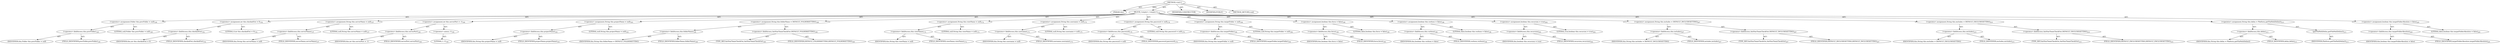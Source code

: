digraph "&lt;init&gt;" {  
"111669149739" [label = <(METHOD,&lt;init&gt;)> ]
"115964117079" [label = <(PARAM,this)> ]
"25769803869" [label = <(BLOCK,&lt;empty&gt;,&lt;empty&gt;)<SUB>114</SUB>> ]
"30064771527" [label = <(&lt;operator&gt;.assignment,Folder this.prevFolder = null)<SUB>149</SUB>> ]
"30064771528" [label = <(&lt;operator&gt;.fieldAccess,this.prevFolder)<SUB>149</SUB>> ]
"68719477137" [label = <(IDENTIFIER,this,Folder this.prevFolder = null)> ]
"55834574914" [label = <(FIELD_IDENTIFIER,prevFolder,prevFolder)<SUB>149</SUB>> ]
"90194313305" [label = <(LITERAL,null,Folder this.prevFolder = null)<SUB>149</SUB>> ]
"30064771529" [label = <(&lt;operator&gt;.assignment,int this.checkedOut = 0)<SUB>152</SUB>> ]
"30064771530" [label = <(&lt;operator&gt;.fieldAccess,this.checkedOut)<SUB>152</SUB>> ]
"68719477138" [label = <(IDENTIFIER,this,int this.checkedOut = 0)> ]
"55834574915" [label = <(FIELD_IDENTIFIER,checkedOut,checkedOut)<SUB>152</SUB>> ]
"90194313306" [label = <(LITERAL,0,int this.checkedOut = 0)<SUB>152</SUB>> ]
"30064771531" [label = <(&lt;operator&gt;.assignment,String this.serverName = null)<SUB>157</SUB>> ]
"30064771532" [label = <(&lt;operator&gt;.fieldAccess,this.serverName)<SUB>157</SUB>> ]
"68719477139" [label = <(IDENTIFIER,this,String this.serverName = null)> ]
"55834574916" [label = <(FIELD_IDENTIFIER,serverName,serverName)<SUB>157</SUB>> ]
"90194313307" [label = <(LITERAL,null,String this.serverName = null)<SUB>157</SUB>> ]
"30064771533" [label = <(&lt;operator&gt;.assignment,int this.serverPort = -1)<SUB>160</SUB>> ]
"30064771534" [label = <(&lt;operator&gt;.fieldAccess,this.serverPort)<SUB>160</SUB>> ]
"68719477140" [label = <(IDENTIFIER,this,int this.serverPort = -1)> ]
"55834574917" [label = <(FIELD_IDENTIFIER,serverPort,serverPort)<SUB>160</SUB>> ]
"30064771535" [label = <(&lt;operator&gt;.minus,-1)<SUB>160</SUB>> ]
"90194313308" [label = <(LITERAL,1,-1)<SUB>160</SUB>> ]
"30064771536" [label = <(&lt;operator&gt;.assignment,String this.projectName = null)<SUB>163</SUB>> ]
"30064771537" [label = <(&lt;operator&gt;.fieldAccess,this.projectName)<SUB>163</SUB>> ]
"68719477141" [label = <(IDENTIFIER,this,String this.projectName = null)> ]
"55834574918" [label = <(FIELD_IDENTIFIER,projectName,projectName)<SUB>163</SUB>> ]
"90194313309" [label = <(LITERAL,null,String this.projectName = null)<SUB>163</SUB>> ]
"30064771538" [label = <(&lt;operator&gt;.assignment,String this.folderName = DEFAULT_FOLDERSETTING)<SUB>169</SUB>> ]
"30064771539" [label = <(&lt;operator&gt;.fieldAccess,this.folderName)<SUB>169</SUB>> ]
"68719477142" [label = <(IDENTIFIER,this,String this.folderName = DEFAULT_FOLDERSETTING)> ]
"55834574919" [label = <(FIELD_IDENTIFIER,folderName,folderName)<SUB>169</SUB>> ]
"30064771540" [label = <(&lt;operator&gt;.fieldAccess,AntStarTeamCheckOut.DEFAULT_FOLDERSETTING)<SUB>169</SUB>> ]
"180388626436" [label = <(TYPE_REF,AntStarTeamCheckOut,AntStarTeamCheckOut)<SUB>169</SUB>> ]
"55834574920" [label = <(FIELD_IDENTIFIER,DEFAULT_FOLDERSETTING,DEFAULT_FOLDERSETTING)<SUB>169</SUB>> ]
"30064771541" [label = <(&lt;operator&gt;.assignment,String this.viewName = null)<SUB>172</SUB>> ]
"30064771542" [label = <(&lt;operator&gt;.fieldAccess,this.viewName)<SUB>172</SUB>> ]
"68719477143" [label = <(IDENTIFIER,this,String this.viewName = null)> ]
"55834574921" [label = <(FIELD_IDENTIFIER,viewName,viewName)<SUB>172</SUB>> ]
"90194313310" [label = <(LITERAL,null,String this.viewName = null)<SUB>172</SUB>> ]
"30064771543" [label = <(&lt;operator&gt;.assignment,String this.username = null)<SUB>175</SUB>> ]
"30064771544" [label = <(&lt;operator&gt;.fieldAccess,this.username)<SUB>175</SUB>> ]
"68719477144" [label = <(IDENTIFIER,this,String this.username = null)> ]
"55834574922" [label = <(FIELD_IDENTIFIER,username,username)<SUB>175</SUB>> ]
"90194313311" [label = <(LITERAL,null,String this.username = null)<SUB>175</SUB>> ]
"30064771545" [label = <(&lt;operator&gt;.assignment,String this.password = null)<SUB>178</SUB>> ]
"30064771546" [label = <(&lt;operator&gt;.fieldAccess,this.password)<SUB>178</SUB>> ]
"68719477145" [label = <(IDENTIFIER,this,String this.password = null)> ]
"55834574923" [label = <(FIELD_IDENTIFIER,password,password)<SUB>178</SUB>> ]
"90194313312" [label = <(LITERAL,null,String this.password = null)<SUB>178</SUB>> ]
"30064771547" [label = <(&lt;operator&gt;.assignment,String this.targetFolder = null)<SUB>184</SUB>> ]
"30064771548" [label = <(&lt;operator&gt;.fieldAccess,this.targetFolder)<SUB>184</SUB>> ]
"68719477146" [label = <(IDENTIFIER,this,String this.targetFolder = null)> ]
"55834574924" [label = <(FIELD_IDENTIFIER,targetFolder,targetFolder)<SUB>184</SUB>> ]
"90194313313" [label = <(LITERAL,null,String this.targetFolder = null)<SUB>184</SUB>> ]
"30064771549" [label = <(&lt;operator&gt;.assignment,boolean this.force = false)<SUB>190</SUB>> ]
"30064771550" [label = <(&lt;operator&gt;.fieldAccess,this.force)<SUB>190</SUB>> ]
"68719477147" [label = <(IDENTIFIER,this,boolean this.force = false)> ]
"55834574925" [label = <(FIELD_IDENTIFIER,force,force)<SUB>190</SUB>> ]
"90194313314" [label = <(LITERAL,false,boolean this.force = false)<SUB>190</SUB>> ]
"30064771551" [label = <(&lt;operator&gt;.assignment,boolean this.verbose = false)<SUB>196</SUB>> ]
"30064771552" [label = <(&lt;operator&gt;.fieldAccess,this.verbose)<SUB>196</SUB>> ]
"68719477148" [label = <(IDENTIFIER,this,boolean this.verbose = false)> ]
"55834574926" [label = <(FIELD_IDENTIFIER,verbose,verbose)<SUB>196</SUB>> ]
"90194313315" [label = <(LITERAL,false,boolean this.verbose = false)<SUB>196</SUB>> ]
"30064771553" [label = <(&lt;operator&gt;.assignment,boolean this.recursion = true)<SUB>202</SUB>> ]
"30064771554" [label = <(&lt;operator&gt;.fieldAccess,this.recursion)<SUB>202</SUB>> ]
"68719477149" [label = <(IDENTIFIER,this,boolean this.recursion = true)> ]
"55834574927" [label = <(FIELD_IDENTIFIER,recursion,recursion)<SUB>202</SUB>> ]
"90194313316" [label = <(LITERAL,true,boolean this.recursion = true)<SUB>202</SUB>> ]
"30064771555" [label = <(&lt;operator&gt;.assignment,String this.includes = DEFAULT_INCLUDESETTING)<SUB>207</SUB>> ]
"30064771556" [label = <(&lt;operator&gt;.fieldAccess,this.includes)<SUB>207</SUB>> ]
"68719477150" [label = <(IDENTIFIER,this,String this.includes = DEFAULT_INCLUDESETTING)> ]
"55834574928" [label = <(FIELD_IDENTIFIER,includes,includes)<SUB>207</SUB>> ]
"30064771557" [label = <(&lt;operator&gt;.fieldAccess,AntStarTeamCheckOut.DEFAULT_INCLUDESETTING)<SUB>207</SUB>> ]
"180388626437" [label = <(TYPE_REF,AntStarTeamCheckOut,AntStarTeamCheckOut)<SUB>207</SUB>> ]
"55834574929" [label = <(FIELD_IDENTIFIER,DEFAULT_INCLUDESETTING,DEFAULT_INCLUDESETTING)<SUB>207</SUB>> ]
"30064771558" [label = <(&lt;operator&gt;.assignment,String this.excludes = DEFAULT_EXCLUDESETTING)<SUB>210</SUB>> ]
"30064771559" [label = <(&lt;operator&gt;.fieldAccess,this.excludes)<SUB>210</SUB>> ]
"68719477151" [label = <(IDENTIFIER,this,String this.excludes = DEFAULT_EXCLUDESETTING)> ]
"55834574930" [label = <(FIELD_IDENTIFIER,excludes,excludes)<SUB>210</SUB>> ]
"30064771560" [label = <(&lt;operator&gt;.fieldAccess,AntStarTeamCheckOut.DEFAULT_EXCLUDESETTING)<SUB>210</SUB>> ]
"180388626438" [label = <(TYPE_REF,AntStarTeamCheckOut,AntStarTeamCheckOut)<SUB>210</SUB>> ]
"55834574931" [label = <(FIELD_IDENTIFIER,DEFAULT_EXCLUDESETTING,DEFAULT_EXCLUDESETTING)<SUB>210</SUB>> ]
"30064771561" [label = <(&lt;operator&gt;.assignment,String this.delim = Platform.getFilePathDelim())<SUB>213</SUB>> ]
"30064771562" [label = <(&lt;operator&gt;.fieldAccess,this.delim)<SUB>213</SUB>> ]
"68719477152" [label = <(IDENTIFIER,this,String this.delim = Platform.getFilePathDelim())> ]
"55834574932" [label = <(FIELD_IDENTIFIER,delim,delim)<SUB>213</SUB>> ]
"30064771563" [label = <(getFilePathDelim,getFilePathDelim())<SUB>213</SUB>> ]
"68719477153" [label = <(IDENTIFIER,Platform,getFilePathDelim())<SUB>213</SUB>> ]
"30064771564" [label = <(&lt;operator&gt;.assignment,boolean this.targetFolderAbsolute = false)<SUB>220</SUB>> ]
"30064771565" [label = <(&lt;operator&gt;.fieldAccess,this.targetFolderAbsolute)<SUB>220</SUB>> ]
"68719477154" [label = <(IDENTIFIER,this,boolean this.targetFolderAbsolute = false)> ]
"55834574933" [label = <(FIELD_IDENTIFIER,targetFolderAbsolute,targetFolderAbsolute)<SUB>220</SUB>> ]
"90194313317" [label = <(LITERAL,false,boolean this.targetFolderAbsolute = false)<SUB>220</SUB>> ]
"133143986285" [label = <(MODIFIER,CONSTRUCTOR)> ]
"133143986286" [label = <(MODIFIER,PUBLIC)> ]
"128849018923" [label = <(METHOD_RETURN,void)> ]
  "111669149739" -> "115964117079"  [ label = "AST: "] 
  "111669149739" -> "25769803869"  [ label = "AST: "] 
  "111669149739" -> "133143986285"  [ label = "AST: "] 
  "111669149739" -> "133143986286"  [ label = "AST: "] 
  "111669149739" -> "128849018923"  [ label = "AST: "] 
  "25769803869" -> "30064771527"  [ label = "AST: "] 
  "25769803869" -> "30064771529"  [ label = "AST: "] 
  "25769803869" -> "30064771531"  [ label = "AST: "] 
  "25769803869" -> "30064771533"  [ label = "AST: "] 
  "25769803869" -> "30064771536"  [ label = "AST: "] 
  "25769803869" -> "30064771538"  [ label = "AST: "] 
  "25769803869" -> "30064771541"  [ label = "AST: "] 
  "25769803869" -> "30064771543"  [ label = "AST: "] 
  "25769803869" -> "30064771545"  [ label = "AST: "] 
  "25769803869" -> "30064771547"  [ label = "AST: "] 
  "25769803869" -> "30064771549"  [ label = "AST: "] 
  "25769803869" -> "30064771551"  [ label = "AST: "] 
  "25769803869" -> "30064771553"  [ label = "AST: "] 
  "25769803869" -> "30064771555"  [ label = "AST: "] 
  "25769803869" -> "30064771558"  [ label = "AST: "] 
  "25769803869" -> "30064771561"  [ label = "AST: "] 
  "25769803869" -> "30064771564"  [ label = "AST: "] 
  "30064771527" -> "30064771528"  [ label = "AST: "] 
  "30064771527" -> "90194313305"  [ label = "AST: "] 
  "30064771528" -> "68719477137"  [ label = "AST: "] 
  "30064771528" -> "55834574914"  [ label = "AST: "] 
  "30064771529" -> "30064771530"  [ label = "AST: "] 
  "30064771529" -> "90194313306"  [ label = "AST: "] 
  "30064771530" -> "68719477138"  [ label = "AST: "] 
  "30064771530" -> "55834574915"  [ label = "AST: "] 
  "30064771531" -> "30064771532"  [ label = "AST: "] 
  "30064771531" -> "90194313307"  [ label = "AST: "] 
  "30064771532" -> "68719477139"  [ label = "AST: "] 
  "30064771532" -> "55834574916"  [ label = "AST: "] 
  "30064771533" -> "30064771534"  [ label = "AST: "] 
  "30064771533" -> "30064771535"  [ label = "AST: "] 
  "30064771534" -> "68719477140"  [ label = "AST: "] 
  "30064771534" -> "55834574917"  [ label = "AST: "] 
  "30064771535" -> "90194313308"  [ label = "AST: "] 
  "30064771536" -> "30064771537"  [ label = "AST: "] 
  "30064771536" -> "90194313309"  [ label = "AST: "] 
  "30064771537" -> "68719477141"  [ label = "AST: "] 
  "30064771537" -> "55834574918"  [ label = "AST: "] 
  "30064771538" -> "30064771539"  [ label = "AST: "] 
  "30064771538" -> "30064771540"  [ label = "AST: "] 
  "30064771539" -> "68719477142"  [ label = "AST: "] 
  "30064771539" -> "55834574919"  [ label = "AST: "] 
  "30064771540" -> "180388626436"  [ label = "AST: "] 
  "30064771540" -> "55834574920"  [ label = "AST: "] 
  "30064771541" -> "30064771542"  [ label = "AST: "] 
  "30064771541" -> "90194313310"  [ label = "AST: "] 
  "30064771542" -> "68719477143"  [ label = "AST: "] 
  "30064771542" -> "55834574921"  [ label = "AST: "] 
  "30064771543" -> "30064771544"  [ label = "AST: "] 
  "30064771543" -> "90194313311"  [ label = "AST: "] 
  "30064771544" -> "68719477144"  [ label = "AST: "] 
  "30064771544" -> "55834574922"  [ label = "AST: "] 
  "30064771545" -> "30064771546"  [ label = "AST: "] 
  "30064771545" -> "90194313312"  [ label = "AST: "] 
  "30064771546" -> "68719477145"  [ label = "AST: "] 
  "30064771546" -> "55834574923"  [ label = "AST: "] 
  "30064771547" -> "30064771548"  [ label = "AST: "] 
  "30064771547" -> "90194313313"  [ label = "AST: "] 
  "30064771548" -> "68719477146"  [ label = "AST: "] 
  "30064771548" -> "55834574924"  [ label = "AST: "] 
  "30064771549" -> "30064771550"  [ label = "AST: "] 
  "30064771549" -> "90194313314"  [ label = "AST: "] 
  "30064771550" -> "68719477147"  [ label = "AST: "] 
  "30064771550" -> "55834574925"  [ label = "AST: "] 
  "30064771551" -> "30064771552"  [ label = "AST: "] 
  "30064771551" -> "90194313315"  [ label = "AST: "] 
  "30064771552" -> "68719477148"  [ label = "AST: "] 
  "30064771552" -> "55834574926"  [ label = "AST: "] 
  "30064771553" -> "30064771554"  [ label = "AST: "] 
  "30064771553" -> "90194313316"  [ label = "AST: "] 
  "30064771554" -> "68719477149"  [ label = "AST: "] 
  "30064771554" -> "55834574927"  [ label = "AST: "] 
  "30064771555" -> "30064771556"  [ label = "AST: "] 
  "30064771555" -> "30064771557"  [ label = "AST: "] 
  "30064771556" -> "68719477150"  [ label = "AST: "] 
  "30064771556" -> "55834574928"  [ label = "AST: "] 
  "30064771557" -> "180388626437"  [ label = "AST: "] 
  "30064771557" -> "55834574929"  [ label = "AST: "] 
  "30064771558" -> "30064771559"  [ label = "AST: "] 
  "30064771558" -> "30064771560"  [ label = "AST: "] 
  "30064771559" -> "68719477151"  [ label = "AST: "] 
  "30064771559" -> "55834574930"  [ label = "AST: "] 
  "30064771560" -> "180388626438"  [ label = "AST: "] 
  "30064771560" -> "55834574931"  [ label = "AST: "] 
  "30064771561" -> "30064771562"  [ label = "AST: "] 
  "30064771561" -> "30064771563"  [ label = "AST: "] 
  "30064771562" -> "68719477152"  [ label = "AST: "] 
  "30064771562" -> "55834574932"  [ label = "AST: "] 
  "30064771563" -> "68719477153"  [ label = "AST: "] 
  "30064771564" -> "30064771565"  [ label = "AST: "] 
  "30064771564" -> "90194313317"  [ label = "AST: "] 
  "30064771565" -> "68719477154"  [ label = "AST: "] 
  "30064771565" -> "55834574933"  [ label = "AST: "] 
  "111669149739" -> "115964117079"  [ label = "DDG: "] 
}
